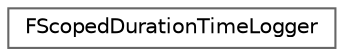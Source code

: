 digraph "Graphical Class Hierarchy"
{
 // INTERACTIVE_SVG=YES
 // LATEX_PDF_SIZE
  bgcolor="transparent";
  edge [fontname=Helvetica,fontsize=10,labelfontname=Helvetica,labelfontsize=10];
  node [fontname=Helvetica,fontsize=10,shape=box,height=0.2,width=0.4];
  rankdir="LR";
  Node0 [id="Node000000",label="FScopedDurationTimeLogger",height=0.2,width=0.4,color="grey40", fillcolor="white", style="filled",URL="$d1/df2/classFScopedDurationTimeLogger.html",tooltip="Utility class for logging the duration of a scoped action (the user doesn't have to call Start() and ..."];
}
